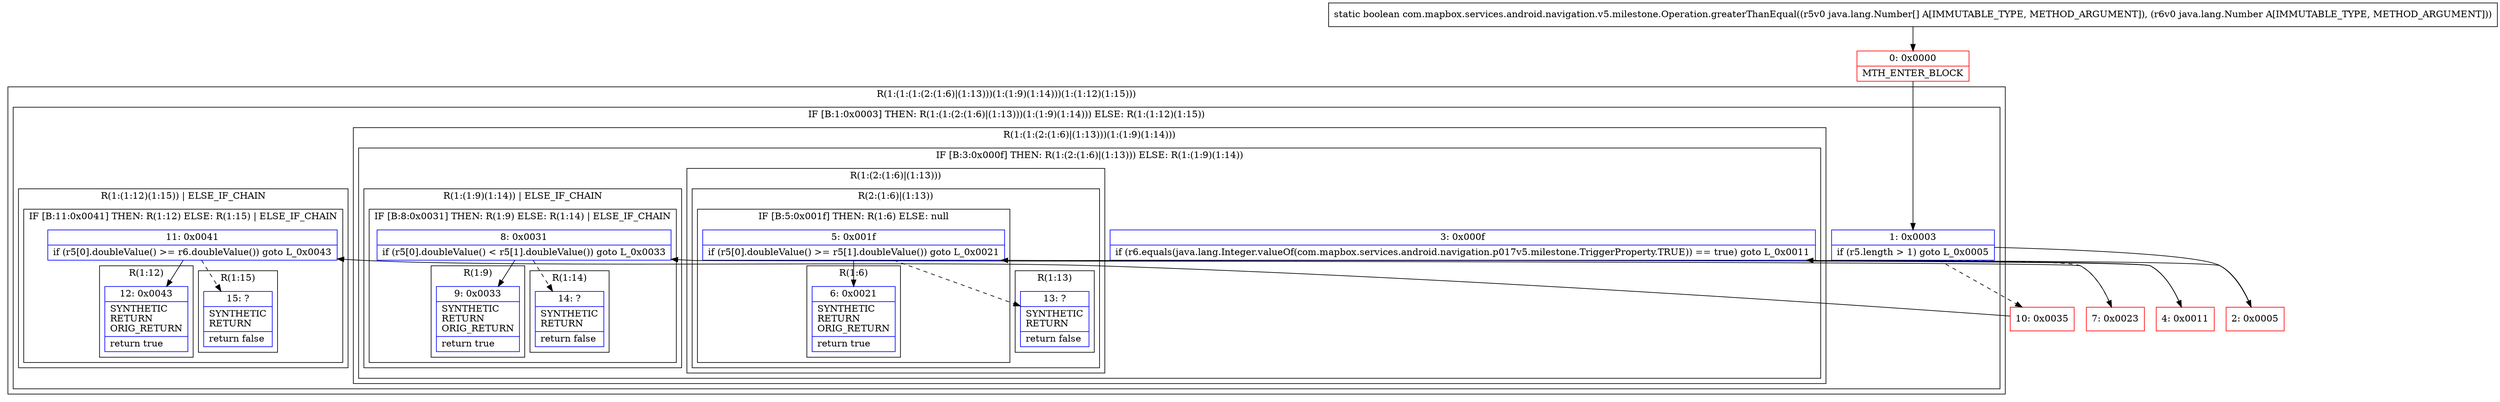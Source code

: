 digraph "CFG forcom.mapbox.services.android.navigation.v5.milestone.Operation.greaterThanEqual([Ljava\/lang\/Number;Ljava\/lang\/Number;)Z" {
subgraph cluster_Region_1058277994 {
label = "R(1:(1:(1:(2:(1:6)|(1:13)))(1:(1:9)(1:14)))(1:(1:12)(1:15)))";
node [shape=record,color=blue];
subgraph cluster_IfRegion_368349957 {
label = "IF [B:1:0x0003] THEN: R(1:(1:(2:(1:6)|(1:13)))(1:(1:9)(1:14))) ELSE: R(1:(1:12)(1:15))";
node [shape=record,color=blue];
Node_1 [shape=record,label="{1\:\ 0x0003|if (r5.length \> 1) goto L_0x0005\l}"];
subgraph cluster_Region_257711338 {
label = "R(1:(1:(2:(1:6)|(1:13)))(1:(1:9)(1:14)))";
node [shape=record,color=blue];
subgraph cluster_IfRegion_660850369 {
label = "IF [B:3:0x000f] THEN: R(1:(2:(1:6)|(1:13))) ELSE: R(1:(1:9)(1:14))";
node [shape=record,color=blue];
Node_3 [shape=record,label="{3\:\ 0x000f|if (r6.equals(java.lang.Integer.valueOf(com.mapbox.services.android.navigation.p017v5.milestone.TriggerProperty.TRUE)) == true) goto L_0x0011\l}"];
subgraph cluster_Region_951832349 {
label = "R(1:(2:(1:6)|(1:13)))";
node [shape=record,color=blue];
subgraph cluster_Region_157687732 {
label = "R(2:(1:6)|(1:13))";
node [shape=record,color=blue];
subgraph cluster_IfRegion_1680914814 {
label = "IF [B:5:0x001f] THEN: R(1:6) ELSE: null";
node [shape=record,color=blue];
Node_5 [shape=record,label="{5\:\ 0x001f|if (r5[0].doubleValue() \>= r5[1].doubleValue()) goto L_0x0021\l}"];
subgraph cluster_Region_1574711031 {
label = "R(1:6)";
node [shape=record,color=blue];
Node_6 [shape=record,label="{6\:\ 0x0021|SYNTHETIC\lRETURN\lORIG_RETURN\l|return true\l}"];
}
}
subgraph cluster_Region_1006227830 {
label = "R(1:13)";
node [shape=record,color=blue];
Node_13 [shape=record,label="{13\:\ ?|SYNTHETIC\lRETURN\l|return false\l}"];
}
}
}
subgraph cluster_Region_47968770 {
label = "R(1:(1:9)(1:14)) | ELSE_IF_CHAIN\l";
node [shape=record,color=blue];
subgraph cluster_IfRegion_1673613422 {
label = "IF [B:8:0x0031] THEN: R(1:9) ELSE: R(1:14) | ELSE_IF_CHAIN\l";
node [shape=record,color=blue];
Node_8 [shape=record,label="{8\:\ 0x0031|if (r5[0].doubleValue() \< r5[1].doubleValue()) goto L_0x0033\l}"];
subgraph cluster_Region_1599496567 {
label = "R(1:9)";
node [shape=record,color=blue];
Node_9 [shape=record,label="{9\:\ 0x0033|SYNTHETIC\lRETURN\lORIG_RETURN\l|return true\l}"];
}
subgraph cluster_Region_718371210 {
label = "R(1:14)";
node [shape=record,color=blue];
Node_14 [shape=record,label="{14\:\ ?|SYNTHETIC\lRETURN\l|return false\l}"];
}
}
}
}
}
subgraph cluster_Region_2009580848 {
label = "R(1:(1:12)(1:15)) | ELSE_IF_CHAIN\l";
node [shape=record,color=blue];
subgraph cluster_IfRegion_518830470 {
label = "IF [B:11:0x0041] THEN: R(1:12) ELSE: R(1:15) | ELSE_IF_CHAIN\l";
node [shape=record,color=blue];
Node_11 [shape=record,label="{11\:\ 0x0041|if (r5[0].doubleValue() \>= r6.doubleValue()) goto L_0x0043\l}"];
subgraph cluster_Region_1918709493 {
label = "R(1:12)";
node [shape=record,color=blue];
Node_12 [shape=record,label="{12\:\ 0x0043|SYNTHETIC\lRETURN\lORIG_RETURN\l|return true\l}"];
}
subgraph cluster_Region_1398871069 {
label = "R(1:15)";
node [shape=record,color=blue];
Node_15 [shape=record,label="{15\:\ ?|SYNTHETIC\lRETURN\l|return false\l}"];
}
}
}
}
}
Node_0 [shape=record,color=red,label="{0\:\ 0x0000|MTH_ENTER_BLOCK\l}"];
Node_2 [shape=record,color=red,label="{2\:\ 0x0005}"];
Node_4 [shape=record,color=red,label="{4\:\ 0x0011}"];
Node_7 [shape=record,color=red,label="{7\:\ 0x0023}"];
Node_10 [shape=record,color=red,label="{10\:\ 0x0035}"];
MethodNode[shape=record,label="{static boolean com.mapbox.services.android.navigation.v5.milestone.Operation.greaterThanEqual((r5v0 java.lang.Number[] A[IMMUTABLE_TYPE, METHOD_ARGUMENT]), (r6v0 java.lang.Number A[IMMUTABLE_TYPE, METHOD_ARGUMENT])) }"];
MethodNode -> Node_0;
Node_1 -> Node_2;
Node_1 -> Node_10[style=dashed];
Node_3 -> Node_4;
Node_3 -> Node_7[style=dashed];
Node_5 -> Node_6;
Node_5 -> Node_13[style=dashed];
Node_8 -> Node_9;
Node_8 -> Node_14[style=dashed];
Node_11 -> Node_12;
Node_11 -> Node_15[style=dashed];
Node_0 -> Node_1;
Node_2 -> Node_3;
Node_4 -> Node_5;
Node_7 -> Node_8;
Node_10 -> Node_11;
}

